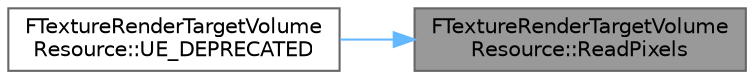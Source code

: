 digraph "FTextureRenderTargetVolumeResource::ReadPixels"
{
 // INTERACTIVE_SVG=YES
 // LATEX_PDF_SIZE
  bgcolor="transparent";
  edge [fontname=Helvetica,fontsize=10,labelfontname=Helvetica,labelfontsize=10];
  node [fontname=Helvetica,fontsize=10,shape=box,height=0.2,width=0.4];
  rankdir="RL";
  Node1 [id="Node000001",label="FTextureRenderTargetVolume\lResource::ReadPixels",height=0.2,width=0.4,color="gray40", fillcolor="grey60", style="filled", fontcolor="black",tooltip="Reads the render target's displayed pixels into a preallocated color buffer."];
  Node1 -> Node2 [id="edge1_Node000001_Node000002",dir="back",color="steelblue1",style="solid",tooltip=" "];
  Node2 [id="Node000002",label="FTextureRenderTargetVolume\lResource::UE_DEPRECATED",height=0.2,width=0.4,color="grey40", fillcolor="white", style="filled",URL="$dc/ddc/classFTextureRenderTargetVolumeResource.html#a3f8cc608f8be64bf5e24eec57edf1700",tooltip="Copy the texels of a single depth slice of the cube into an array."];
}
